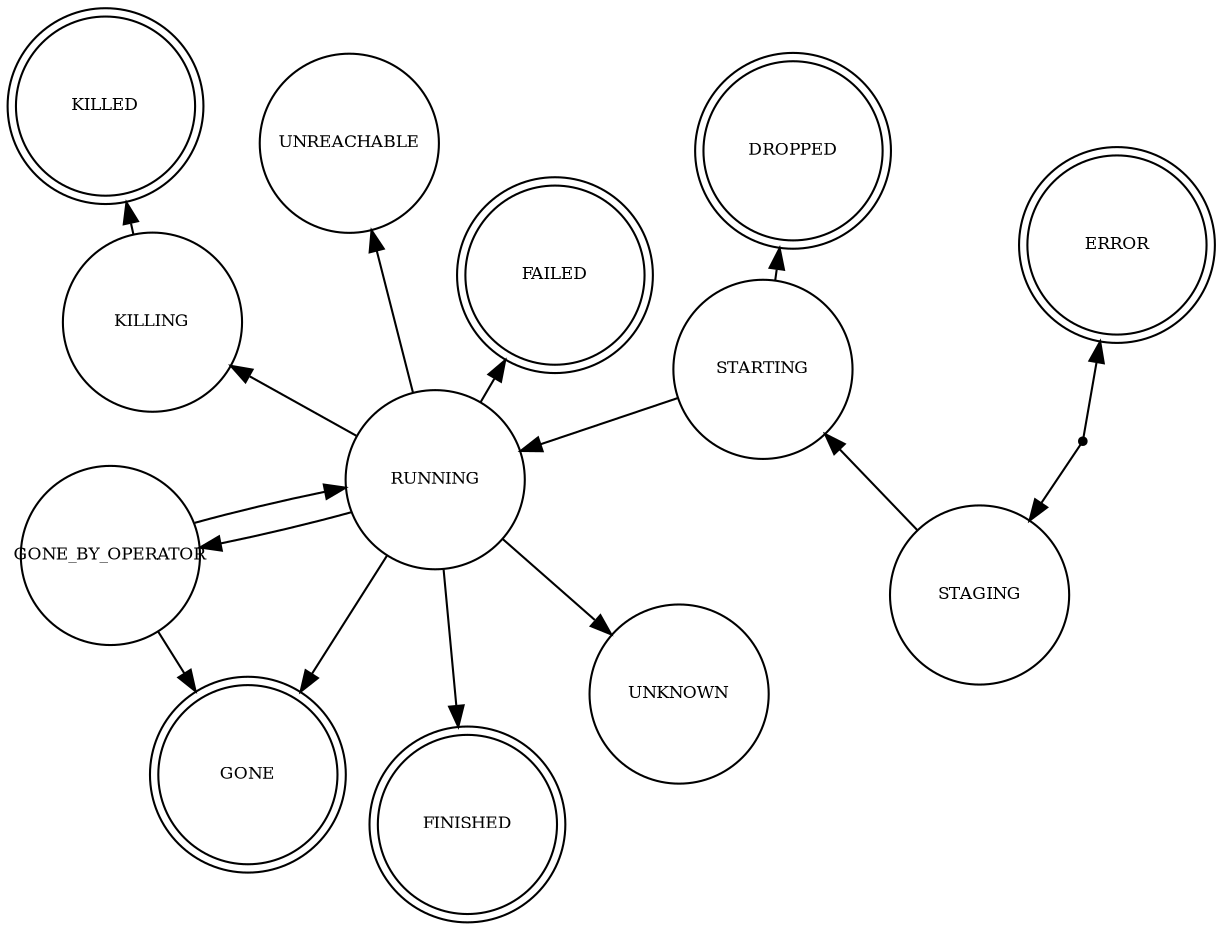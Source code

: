 digraph task_status_fsm {
    layout = "fdp"

    node [shape = point]; start;

    node [ fontsize = 8
         , fixedsize = true
         , width=1.2
         ]


    // Non-terminal states
	node [shape = circle];
    STAGING;
	STARTING;
	RUNNING;
	KILLING;
	UNREACHABLE;
	GONE_BY_OPERATOR;
	UNKNOWN;

    // Terminal states
	node [shape = doublecircle];
    GONE;
	FINISHED;
	FAILED;
	KILLED;
	ERROR;
	DROPPED;

    start -> ERROR;
    start -> STAGING;
    STAGING -> STARTING;
    STARTING -> RUNNING;
    STARTING -> DROPPED;

    RUNNING -> GONE;
    RUNNING -> GONE_BY_OPERATOR;
    RUNNING -> FAILED;
    RUNNING -> FINISHED;
    RUNNING -> UNKNOWN;
    RUNNING -> UNREACHABLE;
    RUNNING -> KILLING;

    KILLING -> KILLED;

    GONE_BY_OPERATOR -> GONE;
    GONE_BY_OPERATOR -> RUNNING;
}
